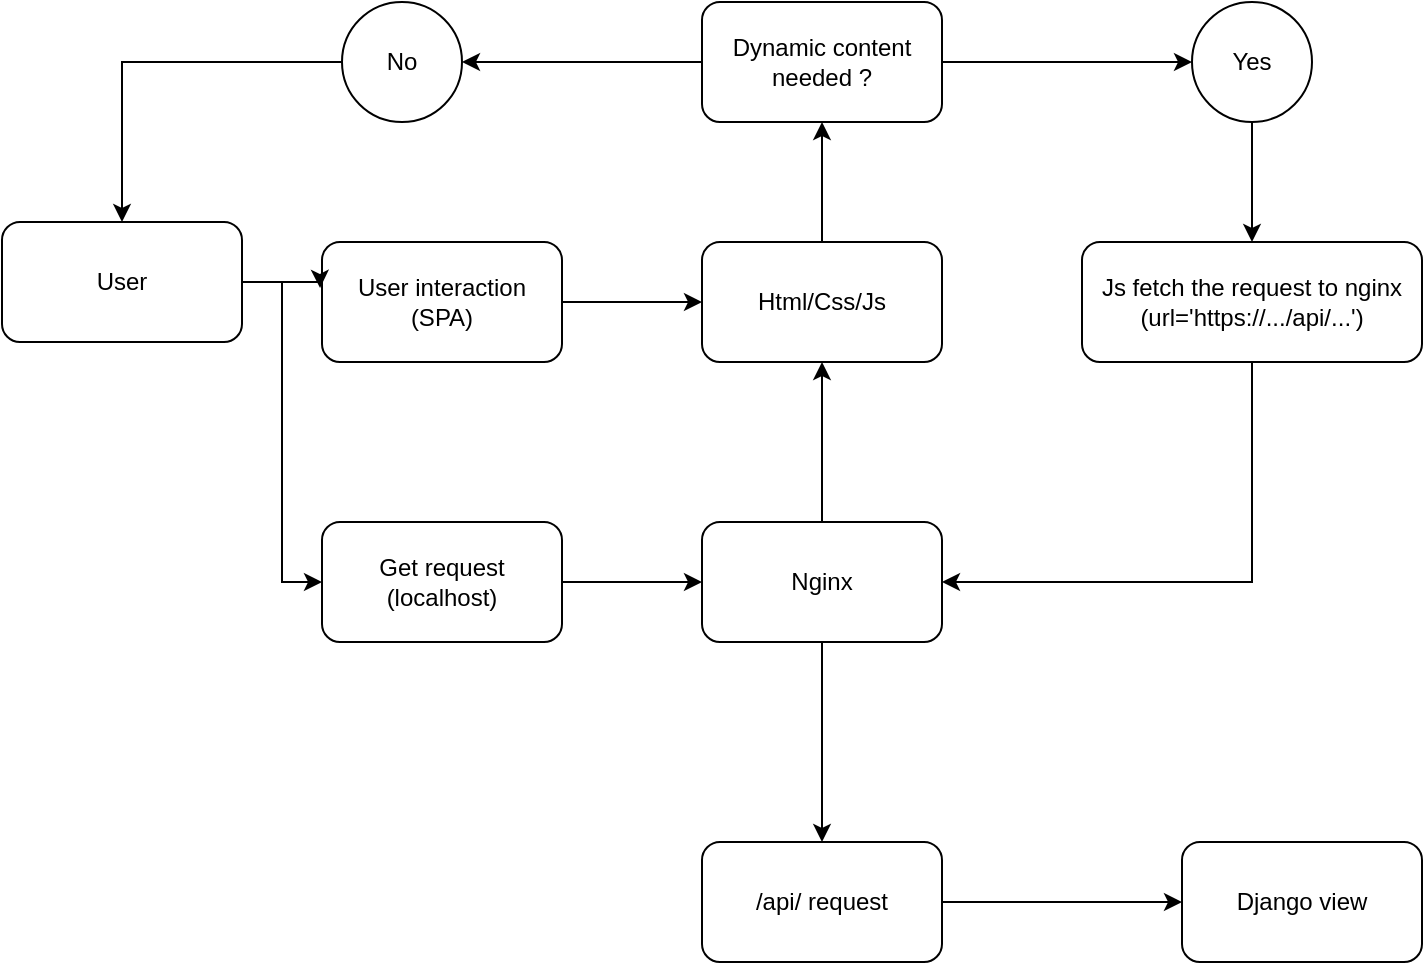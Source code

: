 <mxfile version="26.0.4">
  <diagram name="Page-1" id="ORZE-tJU5Dqh-zddwmsB">
    <mxGraphModel dx="2269" dy="1587" grid="1" gridSize="10" guides="1" tooltips="1" connect="1" arrows="1" fold="1" page="1" pageScale="1" pageWidth="850" pageHeight="1100" math="0" shadow="0">
      <root>
        <mxCell id="0" />
        <mxCell id="1" parent="0" />
        <mxCell id="qTmjTwdP_fztRpD7uorw-40" style="edgeStyle=orthogonalEdgeStyle;rounded=0;orthogonalLoop=1;jettySize=auto;html=1;exitX=1;exitY=0.5;exitDx=0;exitDy=0;entryX=0;entryY=0.5;entryDx=0;entryDy=0;" edge="1" parent="1" source="qTmjTwdP_fztRpD7uorw-12" target="qTmjTwdP_fztRpD7uorw-39">
          <mxGeometry relative="1" as="geometry">
            <Array as="points">
              <mxPoint x="-10" y="400" />
              <mxPoint x="-10" y="550" />
            </Array>
          </mxGeometry>
        </mxCell>
        <mxCell id="qTmjTwdP_fztRpD7uorw-12" value="User" style="rounded=1;whiteSpace=wrap;html=1;" vertex="1" parent="1">
          <mxGeometry x="-150" y="370" width="120" height="60" as="geometry" />
        </mxCell>
        <mxCell id="qTmjTwdP_fztRpD7uorw-27" style="edgeStyle=orthogonalEdgeStyle;rounded=0;orthogonalLoop=1;jettySize=auto;html=1;exitX=0.5;exitY=0;exitDx=0;exitDy=0;entryX=0.5;entryY=1;entryDx=0;entryDy=0;" edge="1" parent="1" source="qTmjTwdP_fztRpD7uorw-13" target="qTmjTwdP_fztRpD7uorw-17">
          <mxGeometry relative="1" as="geometry" />
        </mxCell>
        <mxCell id="qTmjTwdP_fztRpD7uorw-54" style="edgeStyle=orthogonalEdgeStyle;rounded=0;orthogonalLoop=1;jettySize=auto;html=1;exitX=0.5;exitY=1;exitDx=0;exitDy=0;entryX=0.5;entryY=0;entryDx=0;entryDy=0;" edge="1" parent="1" source="qTmjTwdP_fztRpD7uorw-13" target="qTmjTwdP_fztRpD7uorw-42">
          <mxGeometry relative="1" as="geometry" />
        </mxCell>
        <mxCell id="qTmjTwdP_fztRpD7uorw-13" value="Nginx" style="rounded=1;whiteSpace=wrap;html=1;" vertex="1" parent="1">
          <mxGeometry x="200" y="520" width="120" height="60" as="geometry" />
        </mxCell>
        <mxCell id="qTmjTwdP_fztRpD7uorw-26" style="edgeStyle=orthogonalEdgeStyle;rounded=0;orthogonalLoop=1;jettySize=auto;html=1;exitX=0.5;exitY=0;exitDx=0;exitDy=0;entryX=0.5;entryY=1;entryDx=0;entryDy=0;" edge="1" parent="1" source="qTmjTwdP_fztRpD7uorw-17" target="qTmjTwdP_fztRpD7uorw-25">
          <mxGeometry relative="1" as="geometry" />
        </mxCell>
        <mxCell id="qTmjTwdP_fztRpD7uorw-17" value="&lt;div&gt;Html/Css/Js&lt;br&gt;&lt;/div&gt;" style="rounded=1;whiteSpace=wrap;html=1;" vertex="1" parent="1">
          <mxGeometry x="200" y="380" width="120" height="60" as="geometry" />
        </mxCell>
        <mxCell id="qTmjTwdP_fztRpD7uorw-28" style="edgeStyle=orthogonalEdgeStyle;rounded=0;orthogonalLoop=1;jettySize=auto;html=1;exitX=0;exitY=0.5;exitDx=0;exitDy=0;entryX=1;entryY=0.5;entryDx=0;entryDy=0;" edge="1" parent="1" source="qTmjTwdP_fztRpD7uorw-25" target="qTmjTwdP_fztRpD7uorw-31">
          <mxGeometry relative="1" as="geometry">
            <mxPoint x="110" y="290" as="targetPoint" />
          </mxGeometry>
        </mxCell>
        <mxCell id="qTmjTwdP_fztRpD7uorw-33" style="edgeStyle=orthogonalEdgeStyle;rounded=0;orthogonalLoop=1;jettySize=auto;html=1;exitX=1;exitY=0.5;exitDx=0;exitDy=0;entryX=0;entryY=0.5;entryDx=0;entryDy=0;" edge="1" parent="1" source="qTmjTwdP_fztRpD7uorw-25" target="qTmjTwdP_fztRpD7uorw-30">
          <mxGeometry relative="1" as="geometry" />
        </mxCell>
        <mxCell id="qTmjTwdP_fztRpD7uorw-25" value="Dynamic content needed ?" style="rounded=1;whiteSpace=wrap;html=1;" vertex="1" parent="1">
          <mxGeometry x="200" y="260" width="120" height="60" as="geometry" />
        </mxCell>
        <mxCell id="qTmjTwdP_fztRpD7uorw-36" style="edgeStyle=orthogonalEdgeStyle;rounded=0;orthogonalLoop=1;jettySize=auto;html=1;entryX=0.5;entryY=0;entryDx=0;entryDy=0;" edge="1" parent="1" source="qTmjTwdP_fztRpD7uorw-30" target="qTmjTwdP_fztRpD7uorw-35">
          <mxGeometry relative="1" as="geometry" />
        </mxCell>
        <mxCell id="qTmjTwdP_fztRpD7uorw-30" value="Yes" style="ellipse;whiteSpace=wrap;html=1;" vertex="1" parent="1">
          <mxGeometry x="445" y="260" width="60" height="60" as="geometry" />
        </mxCell>
        <mxCell id="qTmjTwdP_fztRpD7uorw-38" style="edgeStyle=orthogonalEdgeStyle;rounded=0;orthogonalLoop=1;jettySize=auto;html=1;exitX=0;exitY=0.5;exitDx=0;exitDy=0;entryX=0.5;entryY=0;entryDx=0;entryDy=0;" edge="1" parent="1" source="qTmjTwdP_fztRpD7uorw-31" target="qTmjTwdP_fztRpD7uorw-12">
          <mxGeometry relative="1" as="geometry" />
        </mxCell>
        <mxCell id="qTmjTwdP_fztRpD7uorw-31" value="No" style="ellipse;whiteSpace=wrap;html=1;" vertex="1" parent="1">
          <mxGeometry x="20" y="260" width="60" height="60" as="geometry" />
        </mxCell>
        <mxCell id="qTmjTwdP_fztRpD7uorw-53" style="edgeStyle=orthogonalEdgeStyle;rounded=0;orthogonalLoop=1;jettySize=auto;html=1;exitX=0.5;exitY=1;exitDx=0;exitDy=0;entryX=1;entryY=0.5;entryDx=0;entryDy=0;" edge="1" parent="1" source="qTmjTwdP_fztRpD7uorw-35" target="qTmjTwdP_fztRpD7uorw-13">
          <mxGeometry relative="1" as="geometry" />
        </mxCell>
        <mxCell id="qTmjTwdP_fztRpD7uorw-35" value="Js fetch the request to nginx (url=&#39;https://.../api/...&#39;)" style="rounded=1;whiteSpace=wrap;html=1;" vertex="1" parent="1">
          <mxGeometry x="390" y="380" width="170" height="60" as="geometry" />
        </mxCell>
        <mxCell id="qTmjTwdP_fztRpD7uorw-41" style="edgeStyle=orthogonalEdgeStyle;rounded=0;orthogonalLoop=1;jettySize=auto;html=1;exitX=1;exitY=0.5;exitDx=0;exitDy=0;entryX=0;entryY=0.5;entryDx=0;entryDy=0;" edge="1" parent="1" source="qTmjTwdP_fztRpD7uorw-39" target="qTmjTwdP_fztRpD7uorw-13">
          <mxGeometry relative="1" as="geometry" />
        </mxCell>
        <mxCell id="qTmjTwdP_fztRpD7uorw-39" value="Get request (localhost)" style="rounded=1;whiteSpace=wrap;html=1;" vertex="1" parent="1">
          <mxGeometry x="10" y="520" width="120" height="60" as="geometry" />
        </mxCell>
        <mxCell id="qTmjTwdP_fztRpD7uorw-47" style="edgeStyle=orthogonalEdgeStyle;rounded=0;orthogonalLoop=1;jettySize=auto;html=1;exitX=1;exitY=0.5;exitDx=0;exitDy=0;" edge="1" parent="1" source="qTmjTwdP_fztRpD7uorw-42" target="qTmjTwdP_fztRpD7uorw-46">
          <mxGeometry relative="1" as="geometry" />
        </mxCell>
        <mxCell id="qTmjTwdP_fztRpD7uorw-42" value="/api/ request" style="rounded=1;whiteSpace=wrap;html=1;" vertex="1" parent="1">
          <mxGeometry x="200" y="680" width="120" height="60" as="geometry" />
        </mxCell>
        <mxCell id="qTmjTwdP_fztRpD7uorw-46" value="Django view" style="rounded=1;whiteSpace=wrap;html=1;" vertex="1" parent="1">
          <mxGeometry x="440" y="680" width="120" height="60" as="geometry" />
        </mxCell>
        <mxCell id="qTmjTwdP_fztRpD7uorw-52" style="edgeStyle=orthogonalEdgeStyle;rounded=0;orthogonalLoop=1;jettySize=auto;html=1;exitX=1;exitY=0.5;exitDx=0;exitDy=0;entryX=0;entryY=0.5;entryDx=0;entryDy=0;" edge="1" parent="1" source="qTmjTwdP_fztRpD7uorw-49" target="qTmjTwdP_fztRpD7uorw-17">
          <mxGeometry relative="1" as="geometry" />
        </mxCell>
        <mxCell id="qTmjTwdP_fztRpD7uorw-49" value="User interaction (SPA)" style="rounded=1;whiteSpace=wrap;html=1;" vertex="1" parent="1">
          <mxGeometry x="10" y="380" width="120" height="60" as="geometry" />
        </mxCell>
        <mxCell id="qTmjTwdP_fztRpD7uorw-51" style="edgeStyle=orthogonalEdgeStyle;rounded=0;orthogonalLoop=1;jettySize=auto;html=1;exitX=1;exitY=0.5;exitDx=0;exitDy=0;entryX=-0.008;entryY=0.383;entryDx=0;entryDy=0;entryPerimeter=0;" edge="1" parent="1" source="qTmjTwdP_fztRpD7uorw-12" target="qTmjTwdP_fztRpD7uorw-49">
          <mxGeometry relative="1" as="geometry" />
        </mxCell>
      </root>
    </mxGraphModel>
  </diagram>
</mxfile>
